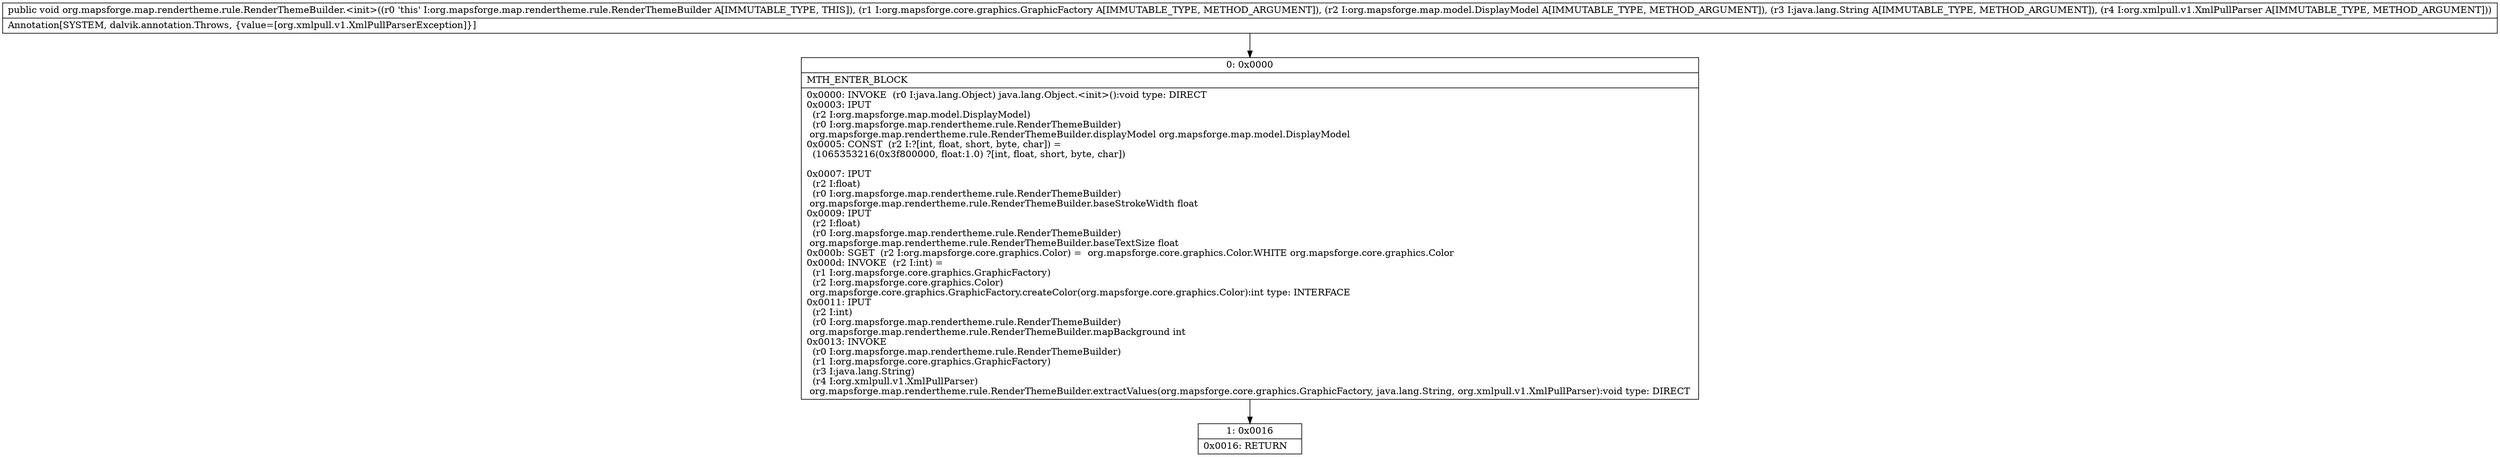 digraph "CFG fororg.mapsforge.map.rendertheme.rule.RenderThemeBuilder.\<init\>(Lorg\/mapsforge\/core\/graphics\/GraphicFactory;Lorg\/mapsforge\/map\/model\/DisplayModel;Ljava\/lang\/String;Lorg\/xmlpull\/v1\/XmlPullParser;)V" {
Node_0 [shape=record,label="{0\:\ 0x0000|MTH_ENTER_BLOCK\l|0x0000: INVOKE  (r0 I:java.lang.Object) java.lang.Object.\<init\>():void type: DIRECT \l0x0003: IPUT  \l  (r2 I:org.mapsforge.map.model.DisplayModel)\l  (r0 I:org.mapsforge.map.rendertheme.rule.RenderThemeBuilder)\l org.mapsforge.map.rendertheme.rule.RenderThemeBuilder.displayModel org.mapsforge.map.model.DisplayModel \l0x0005: CONST  (r2 I:?[int, float, short, byte, char]) = \l  (1065353216(0x3f800000, float:1.0) ?[int, float, short, byte, char])\l \l0x0007: IPUT  \l  (r2 I:float)\l  (r0 I:org.mapsforge.map.rendertheme.rule.RenderThemeBuilder)\l org.mapsforge.map.rendertheme.rule.RenderThemeBuilder.baseStrokeWidth float \l0x0009: IPUT  \l  (r2 I:float)\l  (r0 I:org.mapsforge.map.rendertheme.rule.RenderThemeBuilder)\l org.mapsforge.map.rendertheme.rule.RenderThemeBuilder.baseTextSize float \l0x000b: SGET  (r2 I:org.mapsforge.core.graphics.Color) =  org.mapsforge.core.graphics.Color.WHITE org.mapsforge.core.graphics.Color \l0x000d: INVOKE  (r2 I:int) = \l  (r1 I:org.mapsforge.core.graphics.GraphicFactory)\l  (r2 I:org.mapsforge.core.graphics.Color)\l org.mapsforge.core.graphics.GraphicFactory.createColor(org.mapsforge.core.graphics.Color):int type: INTERFACE \l0x0011: IPUT  \l  (r2 I:int)\l  (r0 I:org.mapsforge.map.rendertheme.rule.RenderThemeBuilder)\l org.mapsforge.map.rendertheme.rule.RenderThemeBuilder.mapBackground int \l0x0013: INVOKE  \l  (r0 I:org.mapsforge.map.rendertheme.rule.RenderThemeBuilder)\l  (r1 I:org.mapsforge.core.graphics.GraphicFactory)\l  (r3 I:java.lang.String)\l  (r4 I:org.xmlpull.v1.XmlPullParser)\l org.mapsforge.map.rendertheme.rule.RenderThemeBuilder.extractValues(org.mapsforge.core.graphics.GraphicFactory, java.lang.String, org.xmlpull.v1.XmlPullParser):void type: DIRECT \l}"];
Node_1 [shape=record,label="{1\:\ 0x0016|0x0016: RETURN   \l}"];
MethodNode[shape=record,label="{public void org.mapsforge.map.rendertheme.rule.RenderThemeBuilder.\<init\>((r0 'this' I:org.mapsforge.map.rendertheme.rule.RenderThemeBuilder A[IMMUTABLE_TYPE, THIS]), (r1 I:org.mapsforge.core.graphics.GraphicFactory A[IMMUTABLE_TYPE, METHOD_ARGUMENT]), (r2 I:org.mapsforge.map.model.DisplayModel A[IMMUTABLE_TYPE, METHOD_ARGUMENT]), (r3 I:java.lang.String A[IMMUTABLE_TYPE, METHOD_ARGUMENT]), (r4 I:org.xmlpull.v1.XmlPullParser A[IMMUTABLE_TYPE, METHOD_ARGUMENT]))  | Annotation[SYSTEM, dalvik.annotation.Throws, \{value=[org.xmlpull.v1.XmlPullParserException]\}]\l}"];
MethodNode -> Node_0;
Node_0 -> Node_1;
}

